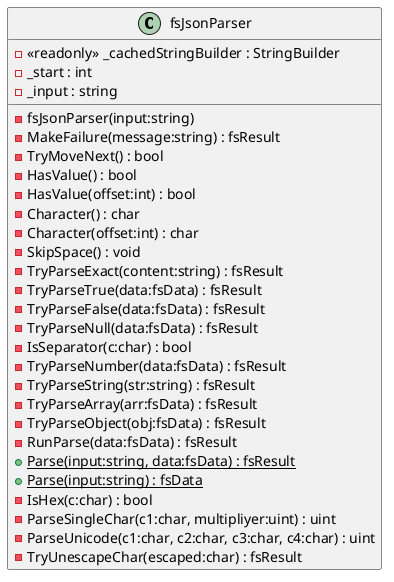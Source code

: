 @startuml
class fsJsonParser {
    - fsJsonParser(input:string)
    - <<readonly>> _cachedStringBuilder : StringBuilder
    - _start : int
    - _input : string
    - MakeFailure(message:string) : fsResult
    - TryMoveNext() : bool
    - HasValue() : bool
    - HasValue(offset:int) : bool
    - Character() : char
    - Character(offset:int) : char
    - SkipSpace() : void
    - TryParseExact(content:string) : fsResult
    - TryParseTrue(data:fsData) : fsResult
    - TryParseFalse(data:fsData) : fsResult
    - TryParseNull(data:fsData) : fsResult
    - IsSeparator(c:char) : bool
    - TryParseNumber(data:fsData) : fsResult
    - TryParseString(str:string) : fsResult
    - TryParseArray(arr:fsData) : fsResult
    - TryParseObject(obj:fsData) : fsResult
    - RunParse(data:fsData) : fsResult
    + {static} Parse(input:string, data:fsData) : fsResult
    + {static} Parse(input:string) : fsData
    - IsHex(c:char) : bool
    - ParseSingleChar(c1:char, multipliyer:uint) : uint
    - ParseUnicode(c1:char, c2:char, c3:char, c4:char) : uint
    - TryUnescapeChar(escaped:char) : fsResult
}
@enduml
